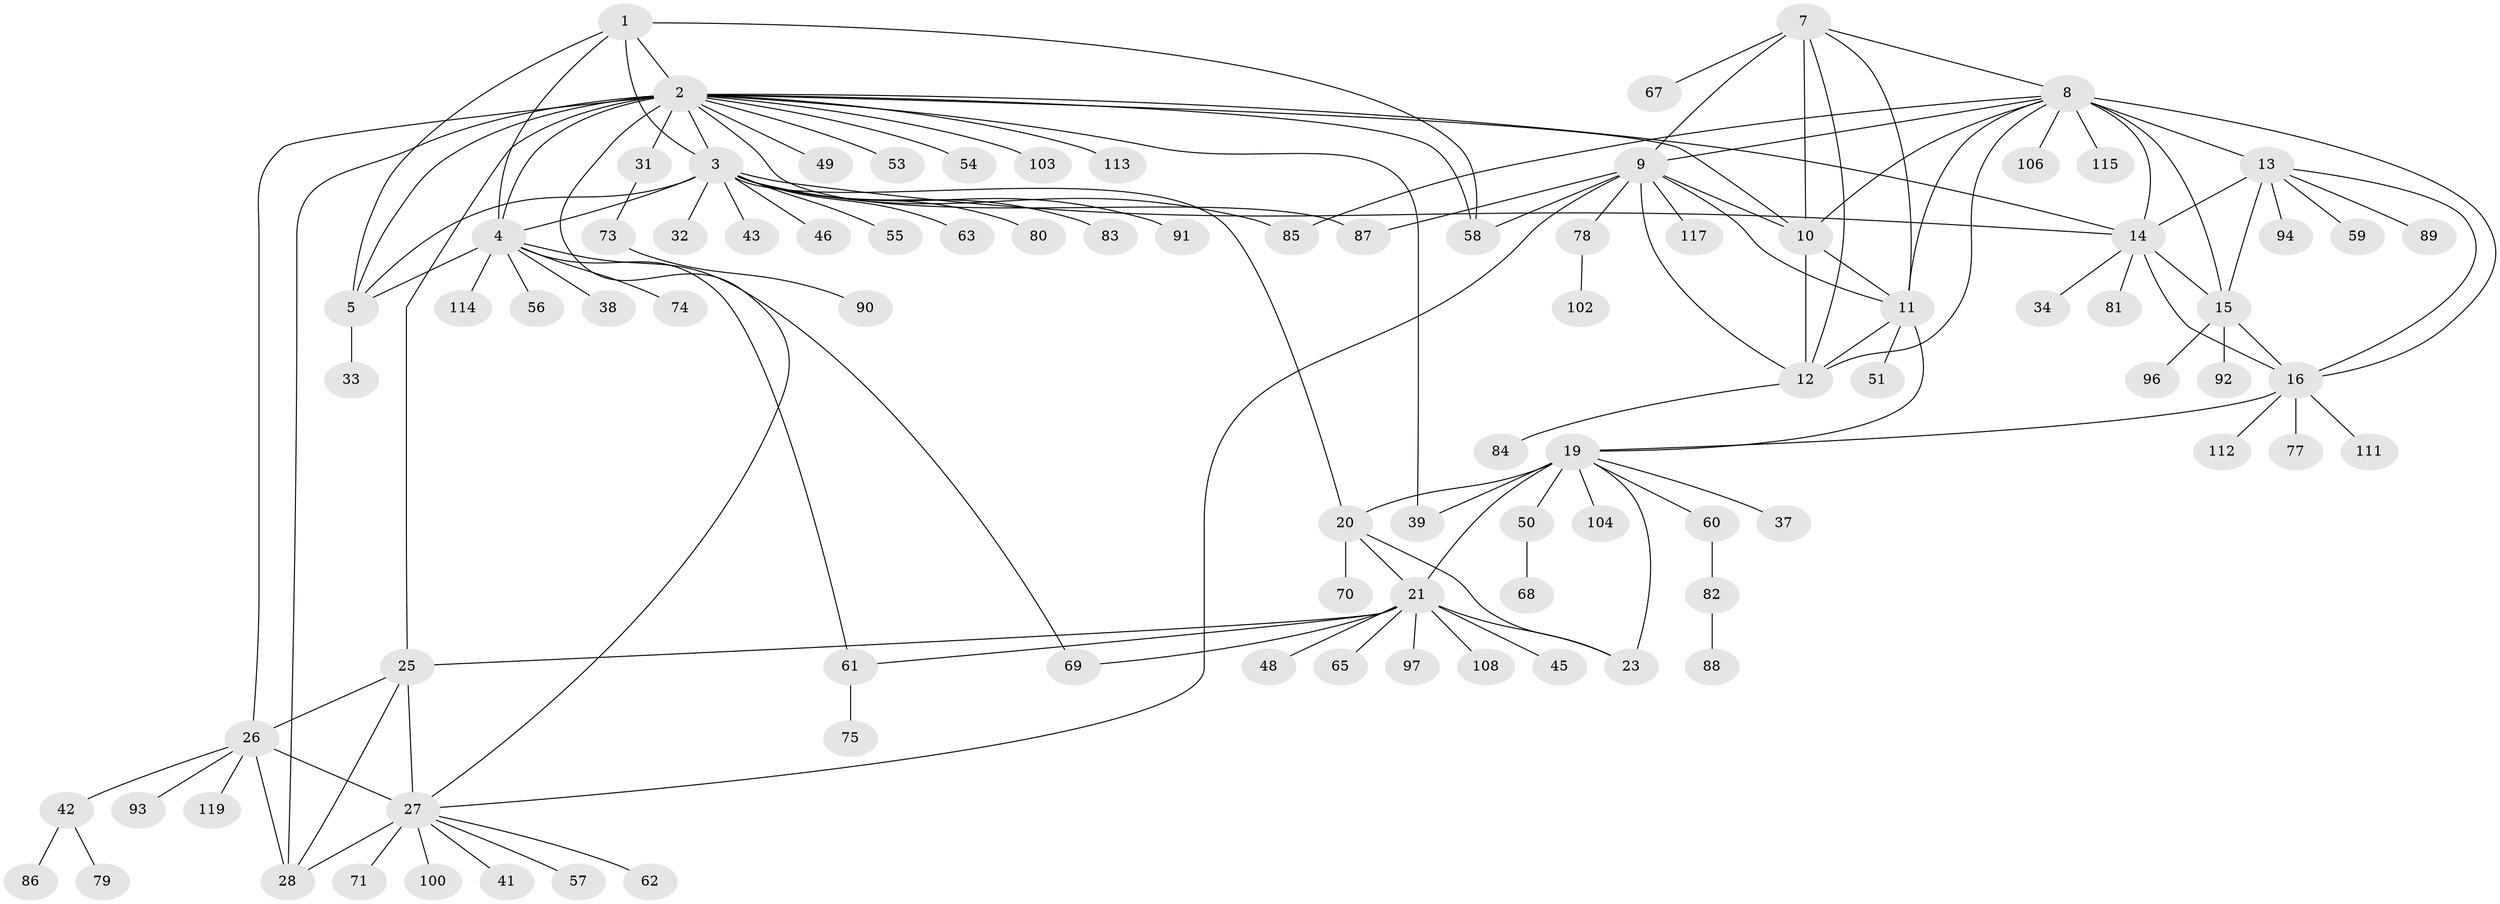 // Generated by graph-tools (version 1.1) at 2025/52/02/27/25 19:52:14]
// undirected, 92 vertices, 135 edges
graph export_dot {
graph [start="1"]
  node [color=gray90,style=filled];
  1 [super="+105"];
  2 [super="+30"];
  3 [super="+52"];
  4 [super="+6"];
  5 [super="+66"];
  7;
  8 [super="+17"];
  9 [super="+36"];
  10 [super="+44"];
  11 [super="+47"];
  12 [super="+40"];
  13 [super="+95"];
  14 [super="+18"];
  15 [super="+98"];
  16 [super="+101"];
  19 [super="+22"];
  20 [super="+107"];
  21 [super="+24"];
  23;
  25;
  26 [super="+99"];
  27 [super="+29"];
  28;
  31 [super="+35"];
  32;
  33;
  34;
  37;
  38;
  39;
  41;
  42 [super="+109"];
  43;
  45;
  46;
  48;
  49;
  50 [super="+76"];
  51;
  53;
  54;
  55;
  56;
  57;
  58 [super="+64"];
  59;
  60 [super="+120"];
  61 [super="+72"];
  62;
  63;
  65;
  67;
  68;
  69;
  70;
  71;
  73 [super="+116"];
  74;
  75;
  77 [super="+118"];
  78;
  79;
  80;
  81;
  82 [super="+110"];
  83;
  84;
  85;
  86;
  87;
  88;
  89;
  90;
  91;
  92;
  93;
  94;
  96;
  97;
  100;
  102;
  103;
  104;
  106;
  108;
  111;
  112;
  113;
  114;
  115;
  117;
  119;
  1 -- 2 [weight=2];
  1 -- 3;
  1 -- 4 [weight=2];
  1 -- 5;
  1 -- 58;
  2 -- 3;
  2 -- 4 [weight=2];
  2 -- 5;
  2 -- 10;
  2 -- 31 [weight=2];
  2 -- 39;
  2 -- 49;
  2 -- 53;
  2 -- 58;
  2 -- 103;
  2 -- 14;
  2 -- 113;
  2 -- 54;
  2 -- 87;
  2 -- 25;
  2 -- 26;
  2 -- 27 [weight=2];
  2 -- 28;
  3 -- 4 [weight=2];
  3 -- 5;
  3 -- 14;
  3 -- 20;
  3 -- 32;
  3 -- 43;
  3 -- 46;
  3 -- 55;
  3 -- 63;
  3 -- 80;
  3 -- 83;
  3 -- 85;
  3 -- 91;
  4 -- 5 [weight=2];
  4 -- 38;
  4 -- 56;
  4 -- 61;
  4 -- 74;
  4 -- 114;
  4 -- 69;
  5 -- 33;
  7 -- 8;
  7 -- 9;
  7 -- 10;
  7 -- 11;
  7 -- 12;
  7 -- 67;
  8 -- 9;
  8 -- 10;
  8 -- 11;
  8 -- 12;
  8 -- 106;
  8 -- 16 [weight=2];
  8 -- 115;
  8 -- 85;
  8 -- 13;
  8 -- 14 [weight=2];
  8 -- 15;
  9 -- 10;
  9 -- 11;
  9 -- 12;
  9 -- 27;
  9 -- 78;
  9 -- 87;
  9 -- 58;
  9 -- 117;
  10 -- 11;
  10 -- 12;
  11 -- 12;
  11 -- 51;
  11 -- 19;
  12 -- 84;
  13 -- 14 [weight=2];
  13 -- 15;
  13 -- 16;
  13 -- 59;
  13 -- 89;
  13 -- 94;
  14 -- 15 [weight=2];
  14 -- 16 [weight=2];
  14 -- 34;
  14 -- 81;
  15 -- 16;
  15 -- 92;
  15 -- 96;
  16 -- 77;
  16 -- 111;
  16 -- 112;
  16 -- 19;
  19 -- 20 [weight=2];
  19 -- 21 [weight=4];
  19 -- 23 [weight=2];
  19 -- 37;
  19 -- 39;
  19 -- 104;
  19 -- 50;
  19 -- 60;
  20 -- 21 [weight=2];
  20 -- 23;
  20 -- 70;
  21 -- 23 [weight=2];
  21 -- 25;
  21 -- 45;
  21 -- 48;
  21 -- 65;
  21 -- 69;
  21 -- 97;
  21 -- 108;
  21 -- 61;
  25 -- 26;
  25 -- 27 [weight=2];
  25 -- 28;
  26 -- 27 [weight=2];
  26 -- 28;
  26 -- 42;
  26 -- 93;
  26 -- 119;
  27 -- 28 [weight=2];
  27 -- 41;
  27 -- 71;
  27 -- 100;
  27 -- 62;
  27 -- 57;
  31 -- 73;
  42 -- 79;
  42 -- 86;
  50 -- 68;
  60 -- 82;
  61 -- 75;
  73 -- 90;
  78 -- 102;
  82 -- 88;
}
